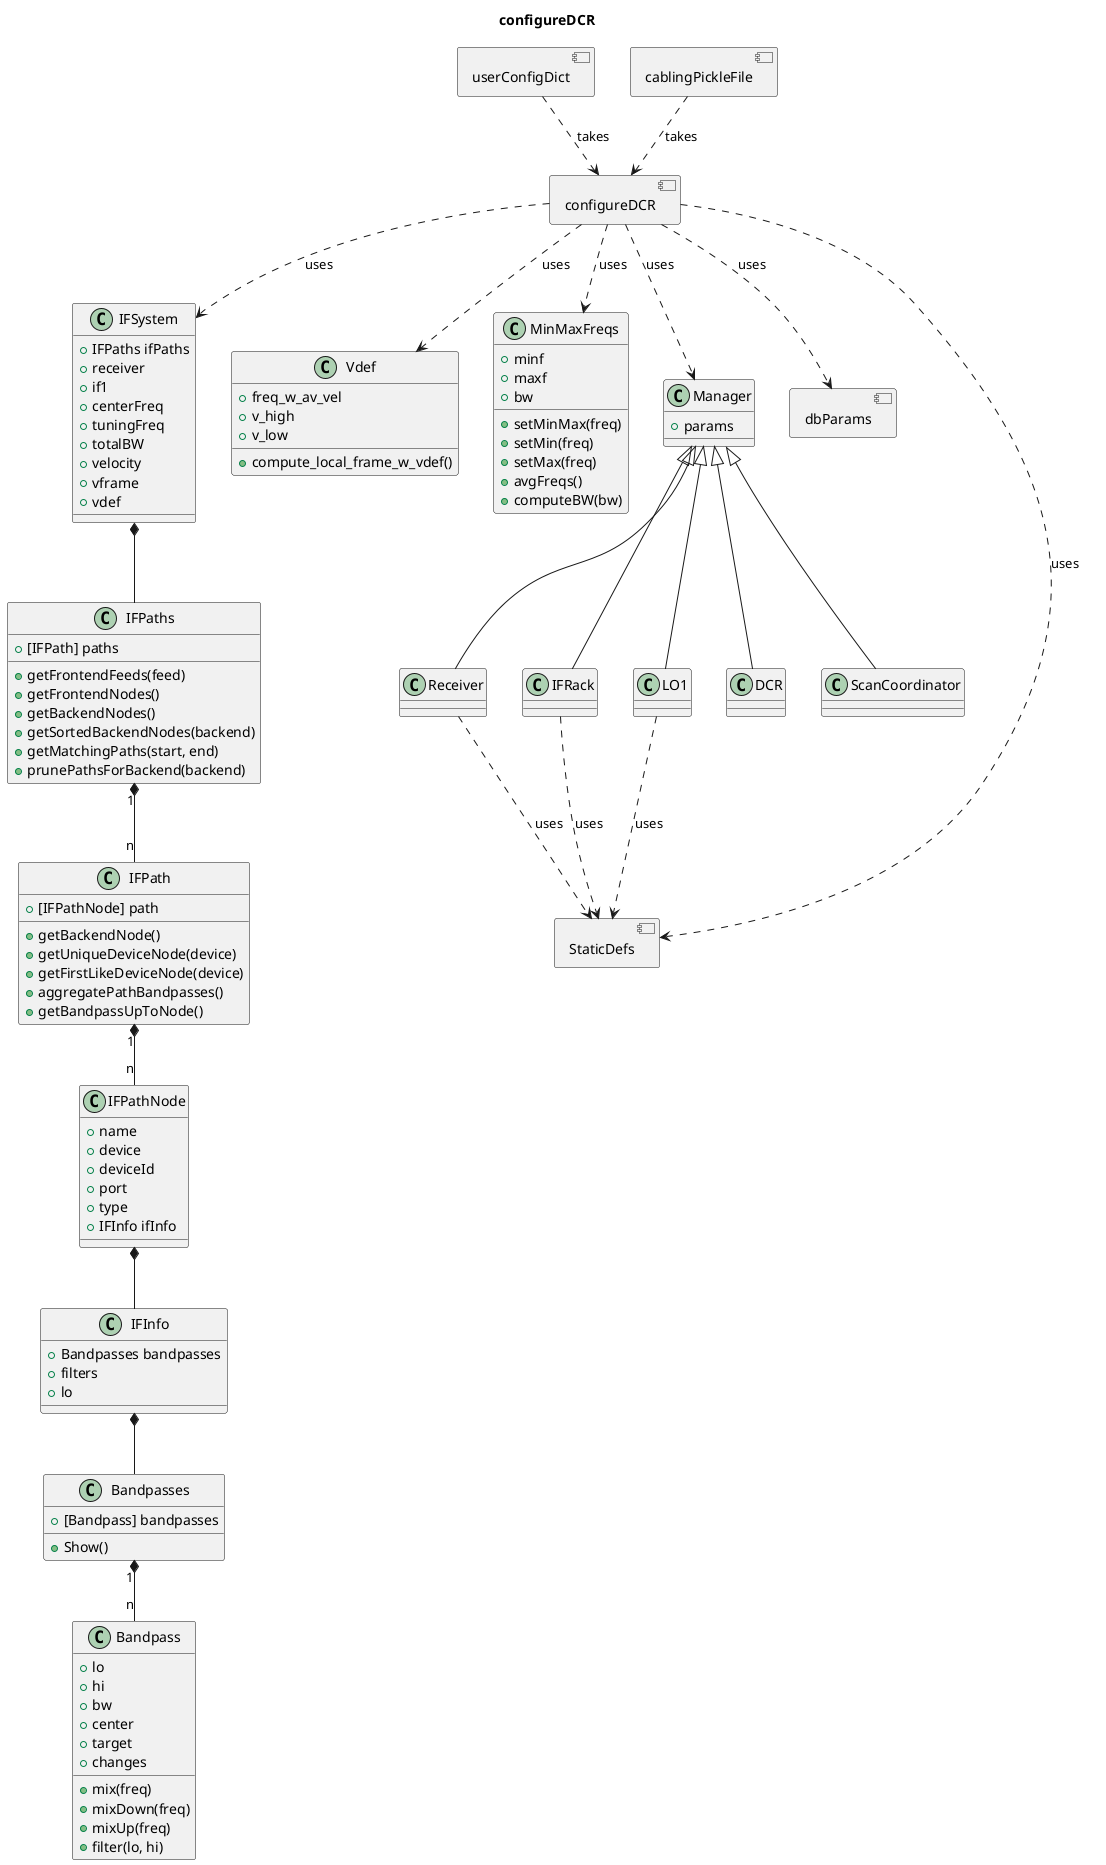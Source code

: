 @startuml

allowmixing

title configureDCR

class IFSystem {
  + IFPaths ifPaths
  + receiver
  + if1
  + centerFreq
  + tuningFreq
  + totalBW
  + velocity
  + vframe
  + vdef
}

class IFPaths {
   + [IFPath] paths
   + getFrontendFeeds(feed)
   + getFrontendNodes()
   + getBackendNodes()
   + getSortedBackendNodes(backend)
   + getMatchingPaths(start, end)
   + prunePathsForBackend(backend)
}

class IFPath {
   + [IFPathNode] path
   + getBackendNode()
   + getUniqueDeviceNode(device)
   + getFirstLikeDeviceNode(device)
   + aggregatePathBandpasses()
   + getBandpassUpToNode()
}

class IFPathNode {
  + name
  + device
  + deviceId
  + port
  + type
  + IFInfo ifInfo
  
}

class IFInfo {
  + Bandpasses bandpasses
  + filters
  + lo
}

class Bandpasses {
  + [Bandpass] bandpasses
  + Show()
}

class Bandpass {
  + lo
  + hi
  + bw
  + center
  + target
  + changes
  + mix(freq)
  + mixDown(freq)
  + mixUp(freq)
  + filter(lo, hi)
}

class Vdef {
  + freq_w_av_vel
  + v_high
  + v_low
  + compute_local_frame_w_vdef()
}

class MinMaxFreqs {
  + minf
  + maxf
  + bw
  + setMinMax(freq)
  + setMin(freq)
  + setMax(freq)
  + avgFreqs()
  + computeBW(bw)
}

class Manager {
  + params
}

class Receiver 
class IFRack
class LO1
class DCR
class ScanCoordinator


component configureDCR
component dbParams
component userConfigDict
component cablingPickleFile
component StaticDefs


Manager <|-- Receiver
Manager <|-- LO1
Manager <|-- IFRack
Manager <|-- ScanCoordinator
Manager <|-- DCR

IFSystem *-- IFPaths
IFPaths "1" *-- "n" IFPath
IFPath "1" *-- "n" IFPathNode
IFPathNode *-- IFInfo
IFInfo *-- Bandpasses
Bandpasses "1" *-- "n" Bandpass
Receiver ..> StaticDefs: uses
IFRack ..> StaticDefs: uses
LO1 ..> StaticDefs: uses

configureDCR ..> dbParams: uses
configureDCR ..> IFSystem: uses
configureDCR ..> Manager: uses
configureDCR ..> Vdef: uses
configureDCR ..> MinMaxFreqs: uses
configureDCR ..> StaticDefs: uses
userConfigDict ..> configureDCR: takes
cablingPickleFile ..> configureDCR: takes

@enduml